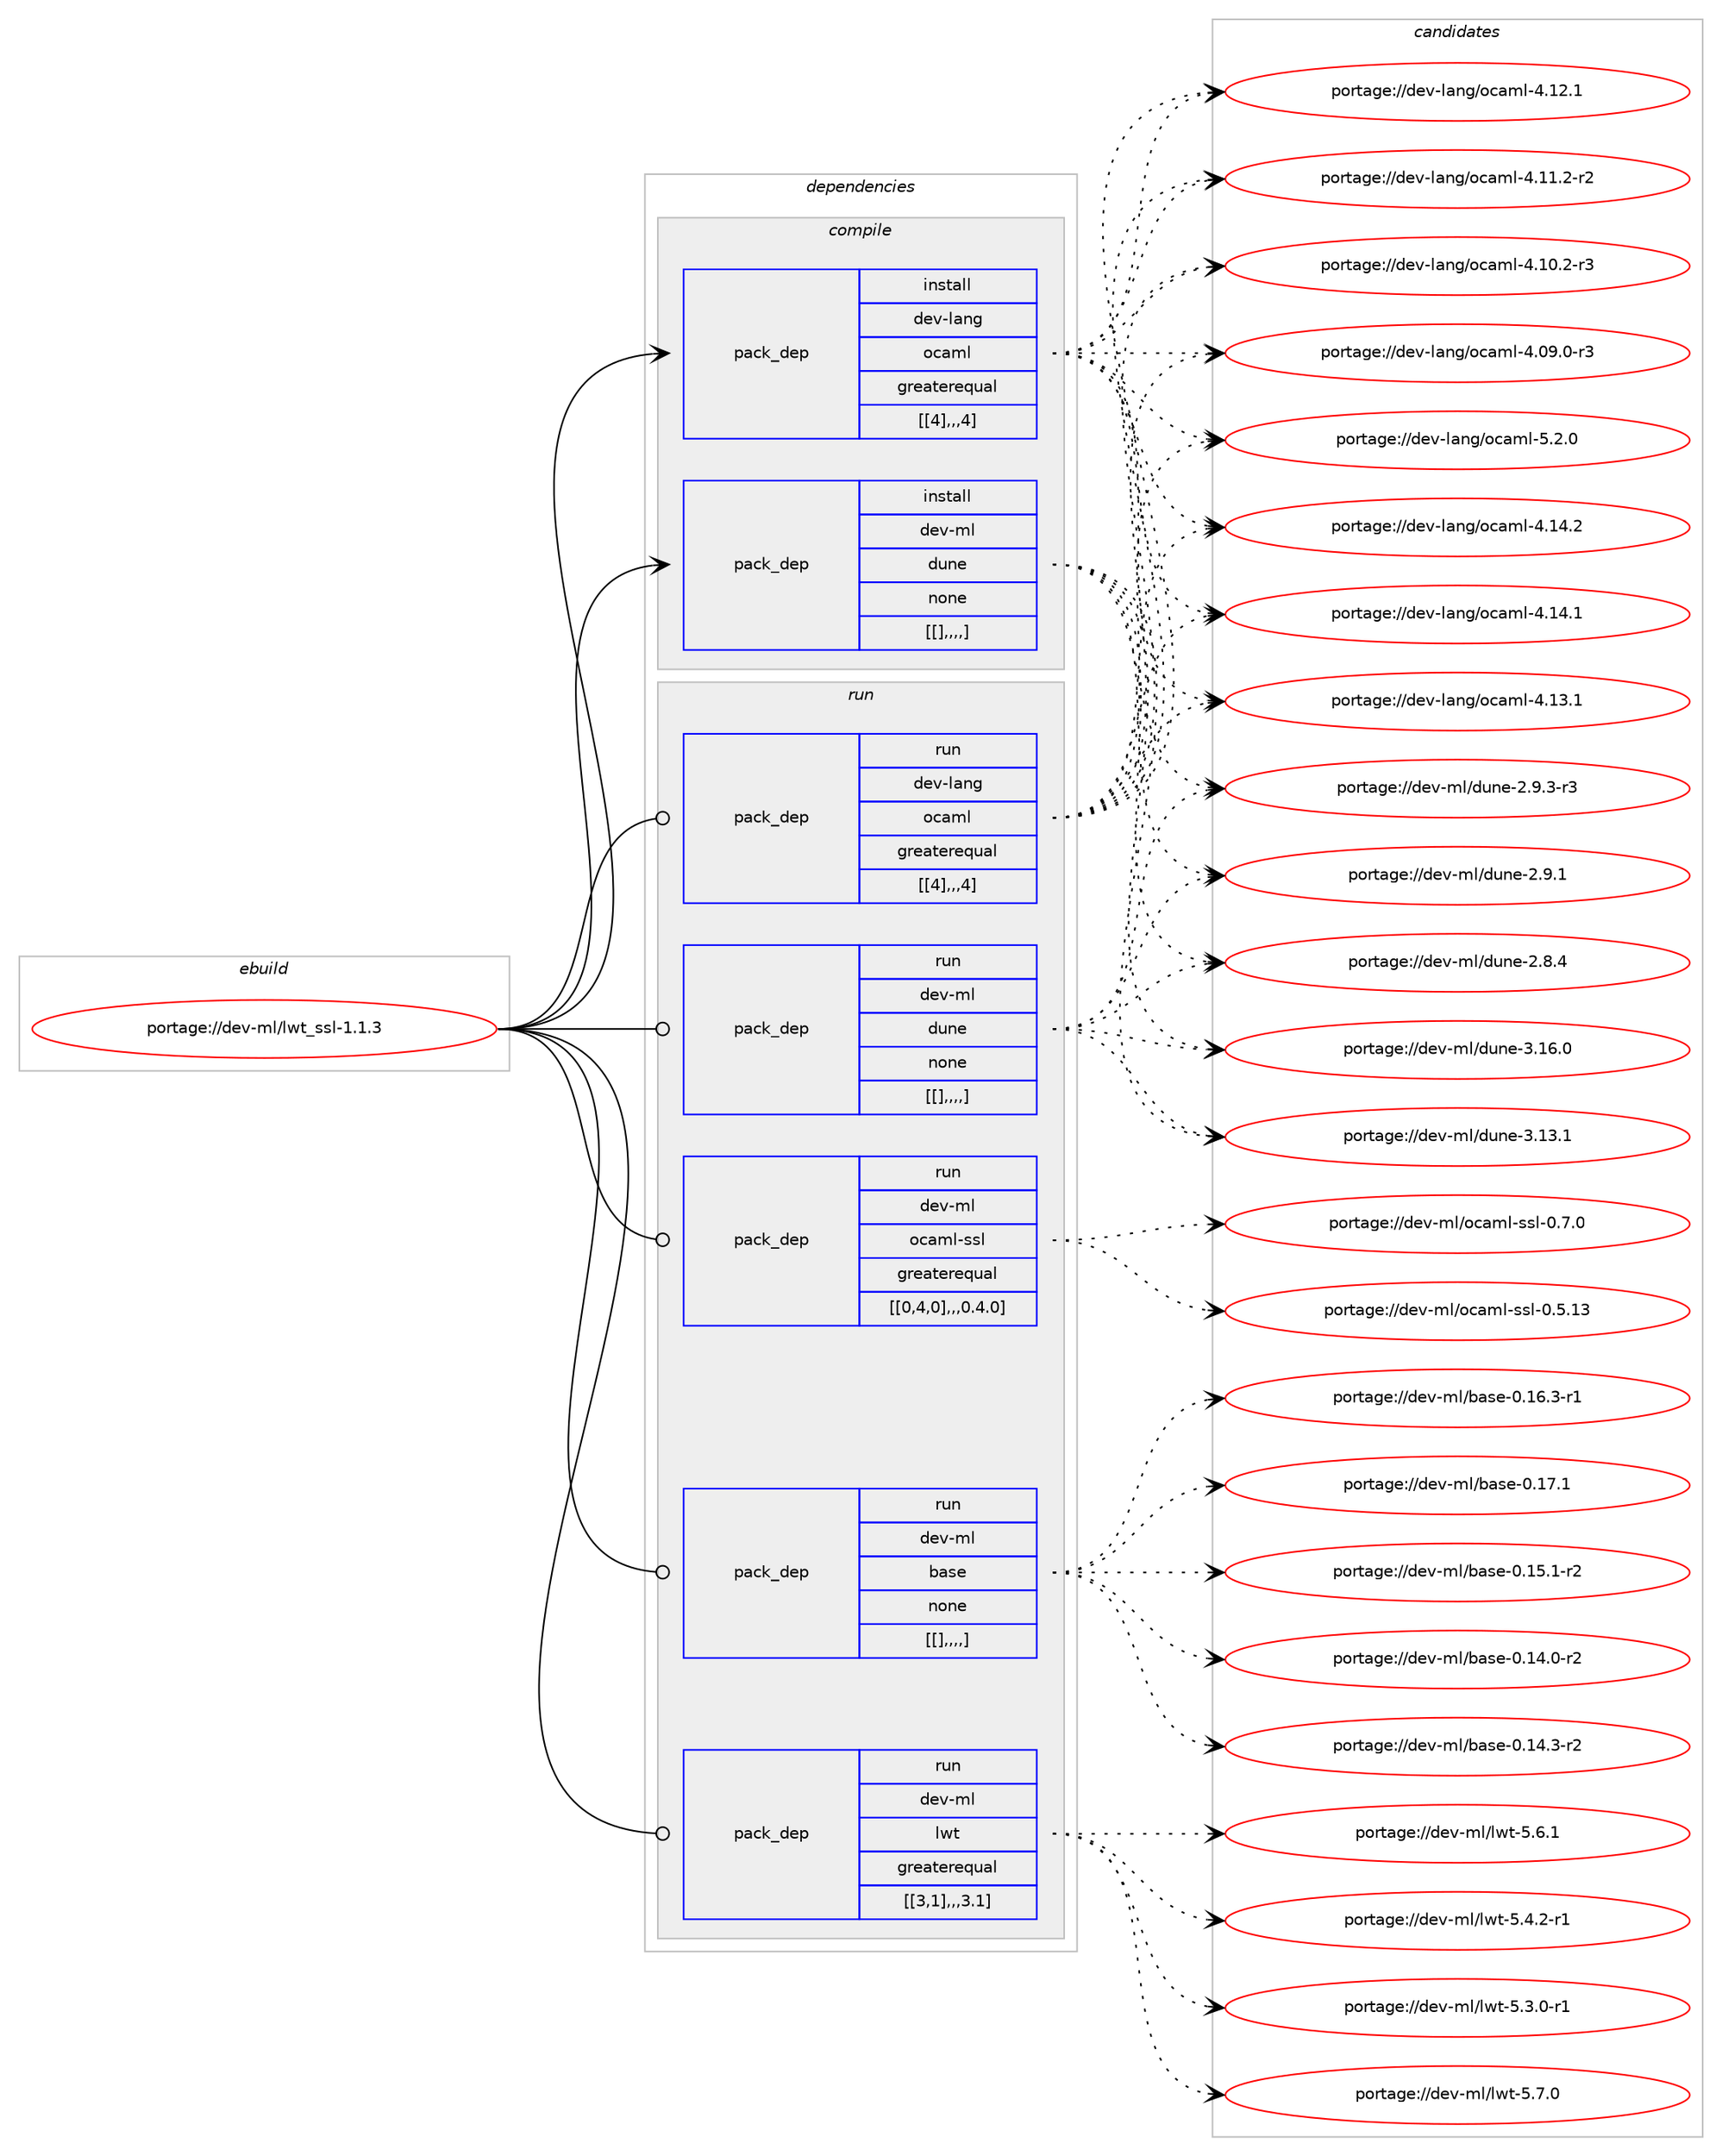 digraph prolog {

# *************
# Graph options
# *************

newrank=true;
concentrate=true;
compound=true;
graph [rankdir=LR,fontname=Helvetica,fontsize=10,ranksep=1.5];#, ranksep=2.5, nodesep=0.2];
edge  [arrowhead=vee];
node  [fontname=Helvetica,fontsize=10];

# **********
# The ebuild
# **********

subgraph cluster_leftcol {
color=gray;
label=<<i>ebuild</i>>;
id [label="portage://dev-ml/lwt_ssl-1.1.3", color=red, width=4, href="../dev-ml/lwt_ssl-1.1.3.svg"];
}

# ****************
# The dependencies
# ****************

subgraph cluster_midcol {
color=gray;
label=<<i>dependencies</i>>;
subgraph cluster_compile {
fillcolor="#eeeeee";
style=filled;
label=<<i>compile</i>>;
subgraph pack90215 {
dependency121588 [label=<<TABLE BORDER="0" CELLBORDER="1" CELLSPACING="0" CELLPADDING="4" WIDTH="220"><TR><TD ROWSPAN="6" CELLPADDING="30">pack_dep</TD></TR><TR><TD WIDTH="110">install</TD></TR><TR><TD>dev-lang</TD></TR><TR><TD>ocaml</TD></TR><TR><TD>greaterequal</TD></TR><TR><TD>[[4],,,4]</TD></TR></TABLE>>, shape=none, color=blue];
}
id:e -> dependency121588:w [weight=20,style="solid",arrowhead="vee"];
subgraph pack90216 {
dependency121589 [label=<<TABLE BORDER="0" CELLBORDER="1" CELLSPACING="0" CELLPADDING="4" WIDTH="220"><TR><TD ROWSPAN="6" CELLPADDING="30">pack_dep</TD></TR><TR><TD WIDTH="110">install</TD></TR><TR><TD>dev-ml</TD></TR><TR><TD>dune</TD></TR><TR><TD>none</TD></TR><TR><TD>[[],,,,]</TD></TR></TABLE>>, shape=none, color=blue];
}
id:e -> dependency121589:w [weight=20,style="solid",arrowhead="vee"];
}
subgraph cluster_compileandrun {
fillcolor="#eeeeee";
style=filled;
label=<<i>compile and run</i>>;
}
subgraph cluster_run {
fillcolor="#eeeeee";
style=filled;
label=<<i>run</i>>;
subgraph pack90217 {
dependency121590 [label=<<TABLE BORDER="0" CELLBORDER="1" CELLSPACING="0" CELLPADDING="4" WIDTH="220"><TR><TD ROWSPAN="6" CELLPADDING="30">pack_dep</TD></TR><TR><TD WIDTH="110">run</TD></TR><TR><TD>dev-lang</TD></TR><TR><TD>ocaml</TD></TR><TR><TD>greaterequal</TD></TR><TR><TD>[[4],,,4]</TD></TR></TABLE>>, shape=none, color=blue];
}
id:e -> dependency121590:w [weight=20,style="solid",arrowhead="odot"];
subgraph pack90218 {
dependency121591 [label=<<TABLE BORDER="0" CELLBORDER="1" CELLSPACING="0" CELLPADDING="4" WIDTH="220"><TR><TD ROWSPAN="6" CELLPADDING="30">pack_dep</TD></TR><TR><TD WIDTH="110">run</TD></TR><TR><TD>dev-ml</TD></TR><TR><TD>base</TD></TR><TR><TD>none</TD></TR><TR><TD>[[],,,,]</TD></TR></TABLE>>, shape=none, color=blue];
}
id:e -> dependency121591:w [weight=20,style="solid",arrowhead="odot"];
subgraph pack90219 {
dependency121592 [label=<<TABLE BORDER="0" CELLBORDER="1" CELLSPACING="0" CELLPADDING="4" WIDTH="220"><TR><TD ROWSPAN="6" CELLPADDING="30">pack_dep</TD></TR><TR><TD WIDTH="110">run</TD></TR><TR><TD>dev-ml</TD></TR><TR><TD>dune</TD></TR><TR><TD>none</TD></TR><TR><TD>[[],,,,]</TD></TR></TABLE>>, shape=none, color=blue];
}
id:e -> dependency121592:w [weight=20,style="solid",arrowhead="odot"];
subgraph pack90220 {
dependency121593 [label=<<TABLE BORDER="0" CELLBORDER="1" CELLSPACING="0" CELLPADDING="4" WIDTH="220"><TR><TD ROWSPAN="6" CELLPADDING="30">pack_dep</TD></TR><TR><TD WIDTH="110">run</TD></TR><TR><TD>dev-ml</TD></TR><TR><TD>lwt</TD></TR><TR><TD>greaterequal</TD></TR><TR><TD>[[3,1],,,3.1]</TD></TR></TABLE>>, shape=none, color=blue];
}
id:e -> dependency121593:w [weight=20,style="solid",arrowhead="odot"];
subgraph pack90221 {
dependency121594 [label=<<TABLE BORDER="0" CELLBORDER="1" CELLSPACING="0" CELLPADDING="4" WIDTH="220"><TR><TD ROWSPAN="6" CELLPADDING="30">pack_dep</TD></TR><TR><TD WIDTH="110">run</TD></TR><TR><TD>dev-ml</TD></TR><TR><TD>ocaml-ssl</TD></TR><TR><TD>greaterequal</TD></TR><TR><TD>[[0,4,0],,,0.4.0]</TD></TR></TABLE>>, shape=none, color=blue];
}
id:e -> dependency121594:w [weight=20,style="solid",arrowhead="odot"];
}
}

# **************
# The candidates
# **************

subgraph cluster_choices {
rank=same;
color=gray;
label=<<i>candidates</i>>;

subgraph choice90215 {
color=black;
nodesep=1;
choice1001011184510897110103471119997109108455346504648 [label="portage://dev-lang/ocaml-5.2.0", color=red, width=4,href="../dev-lang/ocaml-5.2.0.svg"];
choice100101118451089711010347111999710910845524649524650 [label="portage://dev-lang/ocaml-4.14.2", color=red, width=4,href="../dev-lang/ocaml-4.14.2.svg"];
choice100101118451089711010347111999710910845524649524649 [label="portage://dev-lang/ocaml-4.14.1", color=red, width=4,href="../dev-lang/ocaml-4.14.1.svg"];
choice100101118451089711010347111999710910845524649514649 [label="portage://dev-lang/ocaml-4.13.1", color=red, width=4,href="../dev-lang/ocaml-4.13.1.svg"];
choice100101118451089711010347111999710910845524649504649 [label="portage://dev-lang/ocaml-4.12.1", color=red, width=4,href="../dev-lang/ocaml-4.12.1.svg"];
choice1001011184510897110103471119997109108455246494946504511450 [label="portage://dev-lang/ocaml-4.11.2-r2", color=red, width=4,href="../dev-lang/ocaml-4.11.2-r2.svg"];
choice1001011184510897110103471119997109108455246494846504511451 [label="portage://dev-lang/ocaml-4.10.2-r3", color=red, width=4,href="../dev-lang/ocaml-4.10.2-r3.svg"];
choice1001011184510897110103471119997109108455246485746484511451 [label="portage://dev-lang/ocaml-4.09.0-r3", color=red, width=4,href="../dev-lang/ocaml-4.09.0-r3.svg"];
dependency121588:e -> choice1001011184510897110103471119997109108455346504648:w [style=dotted,weight="100"];
dependency121588:e -> choice100101118451089711010347111999710910845524649524650:w [style=dotted,weight="100"];
dependency121588:e -> choice100101118451089711010347111999710910845524649524649:w [style=dotted,weight="100"];
dependency121588:e -> choice100101118451089711010347111999710910845524649514649:w [style=dotted,weight="100"];
dependency121588:e -> choice100101118451089711010347111999710910845524649504649:w [style=dotted,weight="100"];
dependency121588:e -> choice1001011184510897110103471119997109108455246494946504511450:w [style=dotted,weight="100"];
dependency121588:e -> choice1001011184510897110103471119997109108455246494846504511451:w [style=dotted,weight="100"];
dependency121588:e -> choice1001011184510897110103471119997109108455246485746484511451:w [style=dotted,weight="100"];
}
subgraph choice90216 {
color=black;
nodesep=1;
choice100101118451091084710011711010145514649544648 [label="portage://dev-ml/dune-3.16.0", color=red, width=4,href="../dev-ml/dune-3.16.0.svg"];
choice100101118451091084710011711010145514649514649 [label="portage://dev-ml/dune-3.13.1", color=red, width=4,href="../dev-ml/dune-3.13.1.svg"];
choice10010111845109108471001171101014550465746514511451 [label="portage://dev-ml/dune-2.9.3-r3", color=red, width=4,href="../dev-ml/dune-2.9.3-r3.svg"];
choice1001011184510910847100117110101455046574649 [label="portage://dev-ml/dune-2.9.1", color=red, width=4,href="../dev-ml/dune-2.9.1.svg"];
choice1001011184510910847100117110101455046564652 [label="portage://dev-ml/dune-2.8.4", color=red, width=4,href="../dev-ml/dune-2.8.4.svg"];
dependency121589:e -> choice100101118451091084710011711010145514649544648:w [style=dotted,weight="100"];
dependency121589:e -> choice100101118451091084710011711010145514649514649:w [style=dotted,weight="100"];
dependency121589:e -> choice10010111845109108471001171101014550465746514511451:w [style=dotted,weight="100"];
dependency121589:e -> choice1001011184510910847100117110101455046574649:w [style=dotted,weight="100"];
dependency121589:e -> choice1001011184510910847100117110101455046564652:w [style=dotted,weight="100"];
}
subgraph choice90217 {
color=black;
nodesep=1;
choice1001011184510897110103471119997109108455346504648 [label="portage://dev-lang/ocaml-5.2.0", color=red, width=4,href="../dev-lang/ocaml-5.2.0.svg"];
choice100101118451089711010347111999710910845524649524650 [label="portage://dev-lang/ocaml-4.14.2", color=red, width=4,href="../dev-lang/ocaml-4.14.2.svg"];
choice100101118451089711010347111999710910845524649524649 [label="portage://dev-lang/ocaml-4.14.1", color=red, width=4,href="../dev-lang/ocaml-4.14.1.svg"];
choice100101118451089711010347111999710910845524649514649 [label="portage://dev-lang/ocaml-4.13.1", color=red, width=4,href="../dev-lang/ocaml-4.13.1.svg"];
choice100101118451089711010347111999710910845524649504649 [label="portage://dev-lang/ocaml-4.12.1", color=red, width=4,href="../dev-lang/ocaml-4.12.1.svg"];
choice1001011184510897110103471119997109108455246494946504511450 [label="portage://dev-lang/ocaml-4.11.2-r2", color=red, width=4,href="../dev-lang/ocaml-4.11.2-r2.svg"];
choice1001011184510897110103471119997109108455246494846504511451 [label="portage://dev-lang/ocaml-4.10.2-r3", color=red, width=4,href="../dev-lang/ocaml-4.10.2-r3.svg"];
choice1001011184510897110103471119997109108455246485746484511451 [label="portage://dev-lang/ocaml-4.09.0-r3", color=red, width=4,href="../dev-lang/ocaml-4.09.0-r3.svg"];
dependency121590:e -> choice1001011184510897110103471119997109108455346504648:w [style=dotted,weight="100"];
dependency121590:e -> choice100101118451089711010347111999710910845524649524650:w [style=dotted,weight="100"];
dependency121590:e -> choice100101118451089711010347111999710910845524649524649:w [style=dotted,weight="100"];
dependency121590:e -> choice100101118451089711010347111999710910845524649514649:w [style=dotted,weight="100"];
dependency121590:e -> choice100101118451089711010347111999710910845524649504649:w [style=dotted,weight="100"];
dependency121590:e -> choice1001011184510897110103471119997109108455246494946504511450:w [style=dotted,weight="100"];
dependency121590:e -> choice1001011184510897110103471119997109108455246494846504511451:w [style=dotted,weight="100"];
dependency121590:e -> choice1001011184510897110103471119997109108455246485746484511451:w [style=dotted,weight="100"];
}
subgraph choice90218 {
color=black;
nodesep=1;
choice1001011184510910847989711510145484649554649 [label="portage://dev-ml/base-0.17.1", color=red, width=4,href="../dev-ml/base-0.17.1.svg"];
choice10010111845109108479897115101454846495446514511449 [label="portage://dev-ml/base-0.16.3-r1", color=red, width=4,href="../dev-ml/base-0.16.3-r1.svg"];
choice10010111845109108479897115101454846495346494511450 [label="portage://dev-ml/base-0.15.1-r2", color=red, width=4,href="../dev-ml/base-0.15.1-r2.svg"];
choice10010111845109108479897115101454846495246514511450 [label="portage://dev-ml/base-0.14.3-r2", color=red, width=4,href="../dev-ml/base-0.14.3-r2.svg"];
choice10010111845109108479897115101454846495246484511450 [label="portage://dev-ml/base-0.14.0-r2", color=red, width=4,href="../dev-ml/base-0.14.0-r2.svg"];
dependency121591:e -> choice1001011184510910847989711510145484649554649:w [style=dotted,weight="100"];
dependency121591:e -> choice10010111845109108479897115101454846495446514511449:w [style=dotted,weight="100"];
dependency121591:e -> choice10010111845109108479897115101454846495346494511450:w [style=dotted,weight="100"];
dependency121591:e -> choice10010111845109108479897115101454846495246514511450:w [style=dotted,weight="100"];
dependency121591:e -> choice10010111845109108479897115101454846495246484511450:w [style=dotted,weight="100"];
}
subgraph choice90219 {
color=black;
nodesep=1;
choice100101118451091084710011711010145514649544648 [label="portage://dev-ml/dune-3.16.0", color=red, width=4,href="../dev-ml/dune-3.16.0.svg"];
choice100101118451091084710011711010145514649514649 [label="portage://dev-ml/dune-3.13.1", color=red, width=4,href="../dev-ml/dune-3.13.1.svg"];
choice10010111845109108471001171101014550465746514511451 [label="portage://dev-ml/dune-2.9.3-r3", color=red, width=4,href="../dev-ml/dune-2.9.3-r3.svg"];
choice1001011184510910847100117110101455046574649 [label="portage://dev-ml/dune-2.9.1", color=red, width=4,href="../dev-ml/dune-2.9.1.svg"];
choice1001011184510910847100117110101455046564652 [label="portage://dev-ml/dune-2.8.4", color=red, width=4,href="../dev-ml/dune-2.8.4.svg"];
dependency121592:e -> choice100101118451091084710011711010145514649544648:w [style=dotted,weight="100"];
dependency121592:e -> choice100101118451091084710011711010145514649514649:w [style=dotted,weight="100"];
dependency121592:e -> choice10010111845109108471001171101014550465746514511451:w [style=dotted,weight="100"];
dependency121592:e -> choice1001011184510910847100117110101455046574649:w [style=dotted,weight="100"];
dependency121592:e -> choice1001011184510910847100117110101455046564652:w [style=dotted,weight="100"];
}
subgraph choice90220 {
color=black;
nodesep=1;
choice1001011184510910847108119116455346554648 [label="portage://dev-ml/lwt-5.7.0", color=red, width=4,href="../dev-ml/lwt-5.7.0.svg"];
choice1001011184510910847108119116455346544649 [label="portage://dev-ml/lwt-5.6.1", color=red, width=4,href="../dev-ml/lwt-5.6.1.svg"];
choice10010111845109108471081191164553465246504511449 [label="portage://dev-ml/lwt-5.4.2-r1", color=red, width=4,href="../dev-ml/lwt-5.4.2-r1.svg"];
choice10010111845109108471081191164553465146484511449 [label="portage://dev-ml/lwt-5.3.0-r1", color=red, width=4,href="../dev-ml/lwt-5.3.0-r1.svg"];
dependency121593:e -> choice1001011184510910847108119116455346554648:w [style=dotted,weight="100"];
dependency121593:e -> choice1001011184510910847108119116455346544649:w [style=dotted,weight="100"];
dependency121593:e -> choice10010111845109108471081191164553465246504511449:w [style=dotted,weight="100"];
dependency121593:e -> choice10010111845109108471081191164553465146484511449:w [style=dotted,weight="100"];
}
subgraph choice90221 {
color=black;
nodesep=1;
choice1001011184510910847111999710910845115115108454846554648 [label="portage://dev-ml/ocaml-ssl-0.7.0", color=red, width=4,href="../dev-ml/ocaml-ssl-0.7.0.svg"];
choice100101118451091084711199971091084511511510845484653464951 [label="portage://dev-ml/ocaml-ssl-0.5.13", color=red, width=4,href="../dev-ml/ocaml-ssl-0.5.13.svg"];
dependency121594:e -> choice1001011184510910847111999710910845115115108454846554648:w [style=dotted,weight="100"];
dependency121594:e -> choice100101118451091084711199971091084511511510845484653464951:w [style=dotted,weight="100"];
}
}

}

